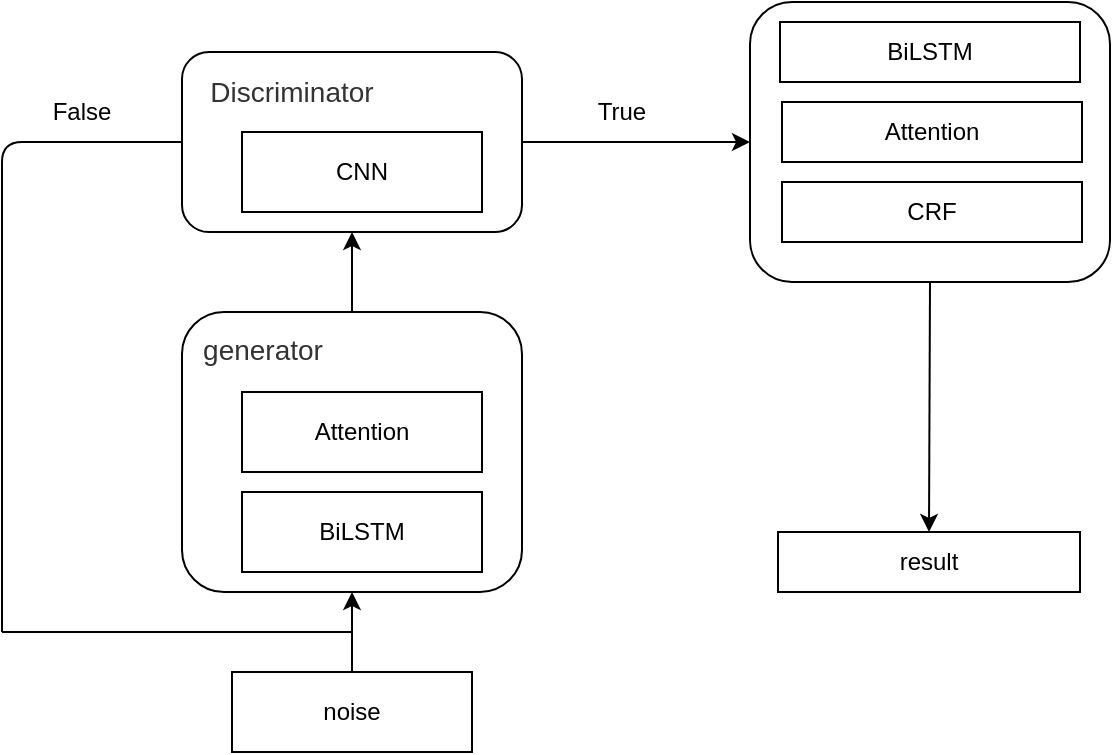 <mxfile version="14.5.8" type="github">
  <diagram id="LcD85A9xeqxhDVyqJocB" name="Page-1">
    <mxGraphModel dx="782" dy="446" grid="1" gridSize="10" guides="1" tooltips="1" connect="1" arrows="1" fold="1" page="1" pageScale="1" pageWidth="827" pageHeight="1169" math="0" shadow="0">
      <root>
        <mxCell id="0" />
        <mxCell id="1" parent="0" />
        <mxCell id="YmLt_zcPKXC9g_IMXgsD-3" value="noise" style="rounded=0;whiteSpace=wrap;html=1;" vertex="1" parent="1">
          <mxGeometry x="155" y="430" width="120" height="40" as="geometry" />
        </mxCell>
        <mxCell id="YmLt_zcPKXC9g_IMXgsD-7" value="&lt;div style=&quot;text-align: justify&quot;&gt;&lt;br&gt;&lt;/div&gt;" style="rounded=1;whiteSpace=wrap;html=1;align=center;" vertex="1" parent="1">
          <mxGeometry x="130" y="250" width="170" height="140" as="geometry" />
        </mxCell>
        <mxCell id="YmLt_zcPKXC9g_IMXgsD-8" value="&lt;br&gt;&lt;br&gt;&lt;span style=&quot;color: rgb(51 , 51 , 51) ; font-family: &amp;#34;arial&amp;#34; , &amp;#34;microsoft yahei&amp;#34; , &amp;#34;\\5fae软雅黑&amp;#34; , &amp;#34;\\5b8b体&amp;#34; , &amp;#34;malgun gothic&amp;#34; , &amp;#34;meiryo&amp;#34; , sans-serif ; font-size: 14px ; line-height: 14px ; text-align: left ; background-color: rgb(255 , 255 , 255)&quot;&gt;generator&lt;/span&gt;" style="text;html=1;align=center;verticalAlign=middle;resizable=0;points=[];autosize=1;strokeColor=none;" vertex="1" parent="1">
          <mxGeometry x="130" y="230" width="80" height="50" as="geometry" />
        </mxCell>
        <mxCell id="YmLt_zcPKXC9g_IMXgsD-9" value="BiLSTM" style="rounded=0;whiteSpace=wrap;html=1;" vertex="1" parent="1">
          <mxGeometry x="160" y="340" width="120" height="40" as="geometry" />
        </mxCell>
        <mxCell id="YmLt_zcPKXC9g_IMXgsD-11" value="Attention" style="rounded=0;whiteSpace=wrap;html=1;" vertex="1" parent="1">
          <mxGeometry x="160" y="290" width="120" height="40" as="geometry" />
        </mxCell>
        <mxCell id="YmLt_zcPKXC9g_IMXgsD-12" value="" style="rounded=1;whiteSpace=wrap;html=1;" vertex="1" parent="1">
          <mxGeometry x="130" y="120" width="170" height="90" as="geometry" />
        </mxCell>
        <mxCell id="YmLt_zcPKXC9g_IMXgsD-13" value="&lt;span style=&quot;color: rgb(51 , 51 , 51) ; font-family: &amp;#34;arial&amp;#34; , &amp;#34;microsoft yahei&amp;#34; , &amp;#34;\\5fae软雅黑&amp;#34; , &amp;#34;\\5b8b体&amp;#34; , &amp;#34;malgun gothic&amp;#34; , &amp;#34;meiryo&amp;#34; , sans-serif ; font-size: 14px ; text-align: left ; background-color: rgb(255 , 255 , 255)&quot;&gt;Discriminator&lt;/span&gt;" style="text;html=1;strokeColor=none;fillColor=none;align=center;verticalAlign=middle;whiteSpace=wrap;rounded=0;" vertex="1" parent="1">
          <mxGeometry x="140" y="130" width="90" height="20" as="geometry" />
        </mxCell>
        <mxCell id="YmLt_zcPKXC9g_IMXgsD-14" value="CNN" style="rounded=0;whiteSpace=wrap;html=1;" vertex="1" parent="1">
          <mxGeometry x="160" y="160" width="120" height="40" as="geometry" />
        </mxCell>
        <mxCell id="YmLt_zcPKXC9g_IMXgsD-16" value="" style="rounded=1;whiteSpace=wrap;html=1;" vertex="1" parent="1">
          <mxGeometry x="414" y="95" width="180" height="140" as="geometry" />
        </mxCell>
        <mxCell id="YmLt_zcPKXC9g_IMXgsD-18" value="BiLSTM" style="rounded=0;whiteSpace=wrap;html=1;" vertex="1" parent="1">
          <mxGeometry x="429" y="105" width="150" height="30" as="geometry" />
        </mxCell>
        <mxCell id="YmLt_zcPKXC9g_IMXgsD-19" value="Attention" style="rounded=0;whiteSpace=wrap;html=1;" vertex="1" parent="1">
          <mxGeometry x="430" y="145" width="150" height="30" as="geometry" />
        </mxCell>
        <mxCell id="YmLt_zcPKXC9g_IMXgsD-20" value="CRF" style="rounded=0;whiteSpace=wrap;html=1;" vertex="1" parent="1">
          <mxGeometry x="430" y="185" width="150" height="30" as="geometry" />
        </mxCell>
        <mxCell id="YmLt_zcPKXC9g_IMXgsD-22" value="result" style="rounded=0;whiteSpace=wrap;html=1;" vertex="1" parent="1">
          <mxGeometry x="428" y="360" width="151" height="30" as="geometry" />
        </mxCell>
        <mxCell id="YmLt_zcPKXC9g_IMXgsD-23" value="" style="endArrow=classic;html=1;entryX=0.5;entryY=1;entryDx=0;entryDy=0;" edge="1" parent="1" source="YmLt_zcPKXC9g_IMXgsD-3" target="YmLt_zcPKXC9g_IMXgsD-7">
          <mxGeometry width="50" height="50" relative="1" as="geometry">
            <mxPoint x="220" y="409.289" as="sourcePoint" />
            <mxPoint x="220" y="400" as="targetPoint" />
          </mxGeometry>
        </mxCell>
        <mxCell id="YmLt_zcPKXC9g_IMXgsD-24" value="" style="endArrow=classic;html=1;exitX=0.5;exitY=0;exitDx=0;exitDy=0;entryX=0.5;entryY=1;entryDx=0;entryDy=0;" edge="1" parent="1" source="YmLt_zcPKXC9g_IMXgsD-7" target="YmLt_zcPKXC9g_IMXgsD-12">
          <mxGeometry width="50" height="50" relative="1" as="geometry">
            <mxPoint x="210" y="290" as="sourcePoint" />
            <mxPoint x="260" y="240" as="targetPoint" />
          </mxGeometry>
        </mxCell>
        <mxCell id="YmLt_zcPKXC9g_IMXgsD-26" value="" style="endArrow=classic;html=1;exitX=1;exitY=0.5;exitDx=0;exitDy=0;entryX=0;entryY=0.5;entryDx=0;entryDy=0;" edge="1" parent="1" source="YmLt_zcPKXC9g_IMXgsD-12" target="YmLt_zcPKXC9g_IMXgsD-16">
          <mxGeometry width="50" height="50" relative="1" as="geometry">
            <mxPoint x="370" y="280" as="sourcePoint" />
            <mxPoint x="420" y="230" as="targetPoint" />
          </mxGeometry>
        </mxCell>
        <mxCell id="YmLt_zcPKXC9g_IMXgsD-27" value="" style="endArrow=classic;html=1;entryX=0.5;entryY=0;entryDx=0;entryDy=0;exitX=0.5;exitY=1;exitDx=0;exitDy=0;" edge="1" parent="1" source="YmLt_zcPKXC9g_IMXgsD-16" target="YmLt_zcPKXC9g_IMXgsD-22">
          <mxGeometry width="50" height="50" relative="1" as="geometry">
            <mxPoint x="370" y="280" as="sourcePoint" />
            <mxPoint x="420" y="230" as="targetPoint" />
          </mxGeometry>
        </mxCell>
        <mxCell id="YmLt_zcPKXC9g_IMXgsD-29" value="True" style="text;html=1;strokeColor=none;fillColor=none;align=center;verticalAlign=middle;whiteSpace=wrap;rounded=0;" vertex="1" parent="1">
          <mxGeometry x="330" y="140" width="40" height="20" as="geometry" />
        </mxCell>
        <mxCell id="YmLt_zcPKXC9g_IMXgsD-30" value="" style="endArrow=none;html=1;entryX=0;entryY=0.5;entryDx=0;entryDy=0;" edge="1" parent="1" target="YmLt_zcPKXC9g_IMXgsD-12">
          <mxGeometry width="50" height="50" relative="1" as="geometry">
            <mxPoint x="40" y="410" as="sourcePoint" />
            <mxPoint x="100" y="160" as="targetPoint" />
            <Array as="points">
              <mxPoint x="40" y="165" />
            </Array>
          </mxGeometry>
        </mxCell>
        <mxCell id="YmLt_zcPKXC9g_IMXgsD-32" value="" style="endArrow=none;html=1;" edge="1" parent="1">
          <mxGeometry width="50" height="50" relative="1" as="geometry">
            <mxPoint x="40" y="410" as="sourcePoint" />
            <mxPoint x="215" y="410" as="targetPoint" />
          </mxGeometry>
        </mxCell>
        <mxCell id="YmLt_zcPKXC9g_IMXgsD-33" value="False" style="text;html=1;strokeColor=none;fillColor=none;align=center;verticalAlign=middle;whiteSpace=wrap;rounded=0;" vertex="1" parent="1">
          <mxGeometry x="60" y="140" width="40" height="20" as="geometry" />
        </mxCell>
      </root>
    </mxGraphModel>
  </diagram>
</mxfile>
